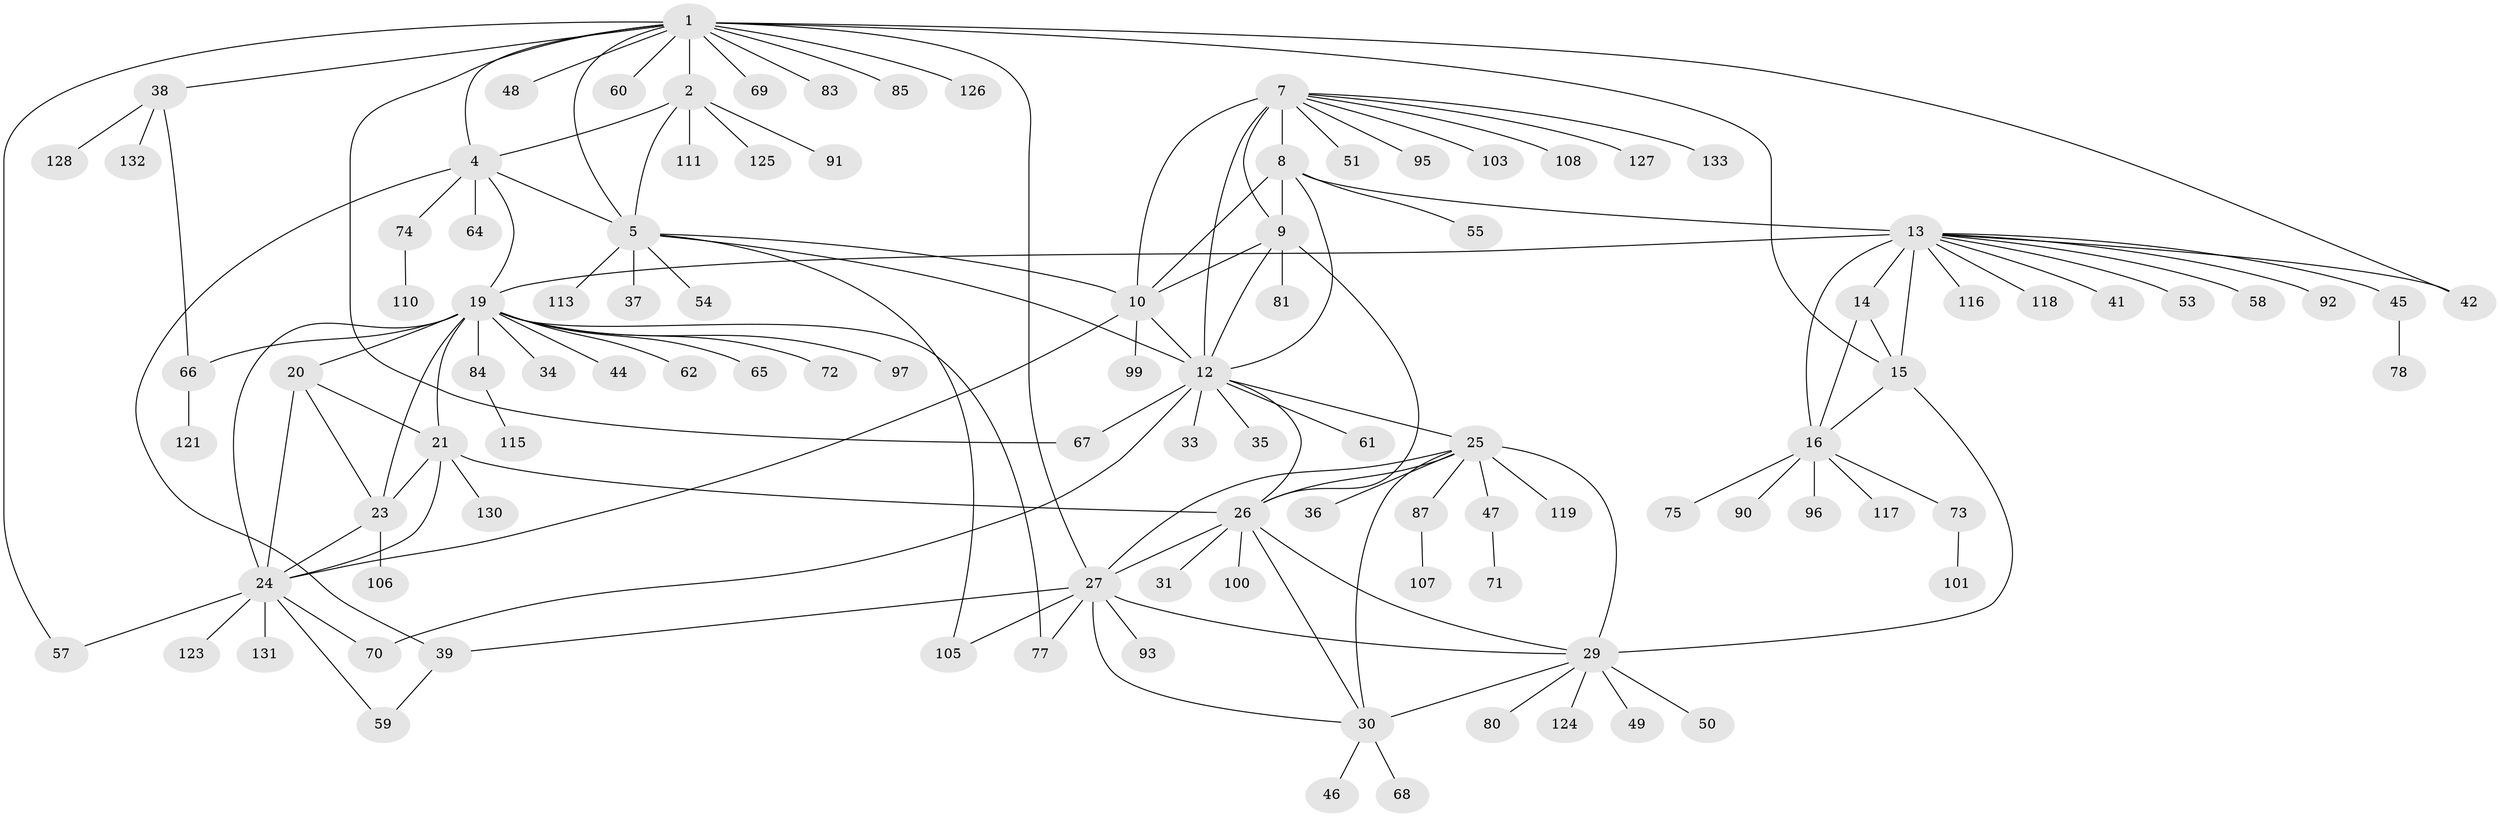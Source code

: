 // original degree distribution, {13: 0.015037593984962405, 8: 0.022556390977443608, 5: 0.03759398496240601, 10: 0.045112781954887216, 9: 0.022556390977443608, 7: 0.03007518796992481, 6: 0.007518796992481203, 11: 0.03007518796992481, 12: 0.015037593984962405, 2: 0.15037593984962405, 1: 0.5714285714285714, 3: 0.045112781954887216, 4: 0.007518796992481203}
// Generated by graph-tools (version 1.1) at 2025/11/02/27/25 16:11:37]
// undirected, 104 vertices, 145 edges
graph export_dot {
graph [start="1"]
  node [color=gray90,style=filled];
  1 [super="+6"];
  2 [super="+3"];
  4 [super="+32"];
  5 [super="+52"];
  7 [super="+11"];
  8;
  9 [super="+88"];
  10 [super="+94"];
  12 [super="+40"];
  13 [super="+18"];
  14;
  15;
  16 [super="+17"];
  19 [super="+22"];
  20;
  21 [super="+129"];
  23 [super="+43"];
  24 [super="+109"];
  25 [super="+28"];
  26 [super="+112"];
  27 [super="+89"];
  29 [super="+79"];
  30 [super="+98"];
  31 [super="+63"];
  33;
  34;
  35;
  36;
  37;
  38 [super="+56"];
  39 [super="+102"];
  41;
  42;
  44;
  45;
  46;
  47;
  48;
  49;
  50;
  51 [super="+76"];
  53;
  54;
  55;
  57;
  58;
  59 [super="+82"];
  60;
  61;
  62;
  64;
  65;
  66 [super="+114"];
  67 [super="+86"];
  68;
  69;
  70;
  71;
  72;
  73;
  74;
  75;
  77;
  78;
  80;
  81;
  83;
  84;
  85;
  87 [super="+104"];
  90;
  91;
  92;
  93;
  95;
  96;
  97;
  99;
  100;
  101;
  103;
  105;
  106;
  107;
  108;
  110;
  111;
  113;
  115 [super="+120"];
  116;
  117;
  118;
  119;
  121 [super="+122"];
  123;
  124;
  125;
  126;
  127;
  128;
  130;
  131;
  132;
  133;
  1 -- 2 [weight=4];
  1 -- 4 [weight=2];
  1 -- 5 [weight=2];
  1 -- 15;
  1 -- 27;
  1 -- 48;
  1 -- 57;
  1 -- 67;
  1 -- 69;
  1 -- 83;
  1 -- 85;
  1 -- 38;
  1 -- 42;
  1 -- 60;
  1 -- 126;
  2 -- 4 [weight=2];
  2 -- 5 [weight=2];
  2 -- 91;
  2 -- 111;
  2 -- 125;
  4 -- 5;
  4 -- 19;
  4 -- 39;
  4 -- 64;
  4 -- 74;
  5 -- 12;
  5 -- 37;
  5 -- 54;
  5 -- 113;
  5 -- 105;
  5 -- 10;
  7 -- 8 [weight=2];
  7 -- 9 [weight=2];
  7 -- 10 [weight=2];
  7 -- 12 [weight=2];
  7 -- 51;
  7 -- 103;
  7 -- 108;
  7 -- 127;
  7 -- 133;
  7 -- 95;
  8 -- 9;
  8 -- 10;
  8 -- 12;
  8 -- 55;
  8 -- 13;
  9 -- 10;
  9 -- 12;
  9 -- 81;
  9 -- 26;
  10 -- 12;
  10 -- 24;
  10 -- 99;
  12 -- 33;
  12 -- 35;
  12 -- 61;
  12 -- 70;
  12 -- 26;
  12 -- 25;
  12 -- 67;
  13 -- 14 [weight=2];
  13 -- 15 [weight=2];
  13 -- 16 [weight=4];
  13 -- 41;
  13 -- 53;
  13 -- 58;
  13 -- 92;
  13 -- 118;
  13 -- 19;
  13 -- 45;
  13 -- 116;
  13 -- 42;
  14 -- 15;
  14 -- 16 [weight=2];
  15 -- 16 [weight=2];
  15 -- 29;
  16 -- 96;
  16 -- 73;
  16 -- 75;
  16 -- 117;
  16 -- 90;
  19 -- 20 [weight=2];
  19 -- 21 [weight=2];
  19 -- 23 [weight=2];
  19 -- 24 [weight=2];
  19 -- 34;
  19 -- 66 [weight=2];
  19 -- 97;
  19 -- 65;
  19 -- 72;
  19 -- 44;
  19 -- 77;
  19 -- 84;
  19 -- 62;
  20 -- 21;
  20 -- 23;
  20 -- 24;
  21 -- 23;
  21 -- 24;
  21 -- 26;
  21 -- 130;
  23 -- 24;
  23 -- 106;
  24 -- 57;
  24 -- 59;
  24 -- 70;
  24 -- 123;
  24 -- 131;
  25 -- 26 [weight=2];
  25 -- 27 [weight=2];
  25 -- 29 [weight=2];
  25 -- 30 [weight=2];
  25 -- 36;
  25 -- 47;
  25 -- 87;
  25 -- 119;
  26 -- 27;
  26 -- 29;
  26 -- 30;
  26 -- 31;
  26 -- 100;
  27 -- 29;
  27 -- 30;
  27 -- 39;
  27 -- 77;
  27 -- 93;
  27 -- 105;
  29 -- 30;
  29 -- 49;
  29 -- 50;
  29 -- 80;
  29 -- 124;
  30 -- 46;
  30 -- 68;
  38 -- 66;
  38 -- 128;
  38 -- 132;
  39 -- 59;
  45 -- 78;
  47 -- 71;
  66 -- 121;
  73 -- 101;
  74 -- 110;
  84 -- 115;
  87 -- 107;
}
